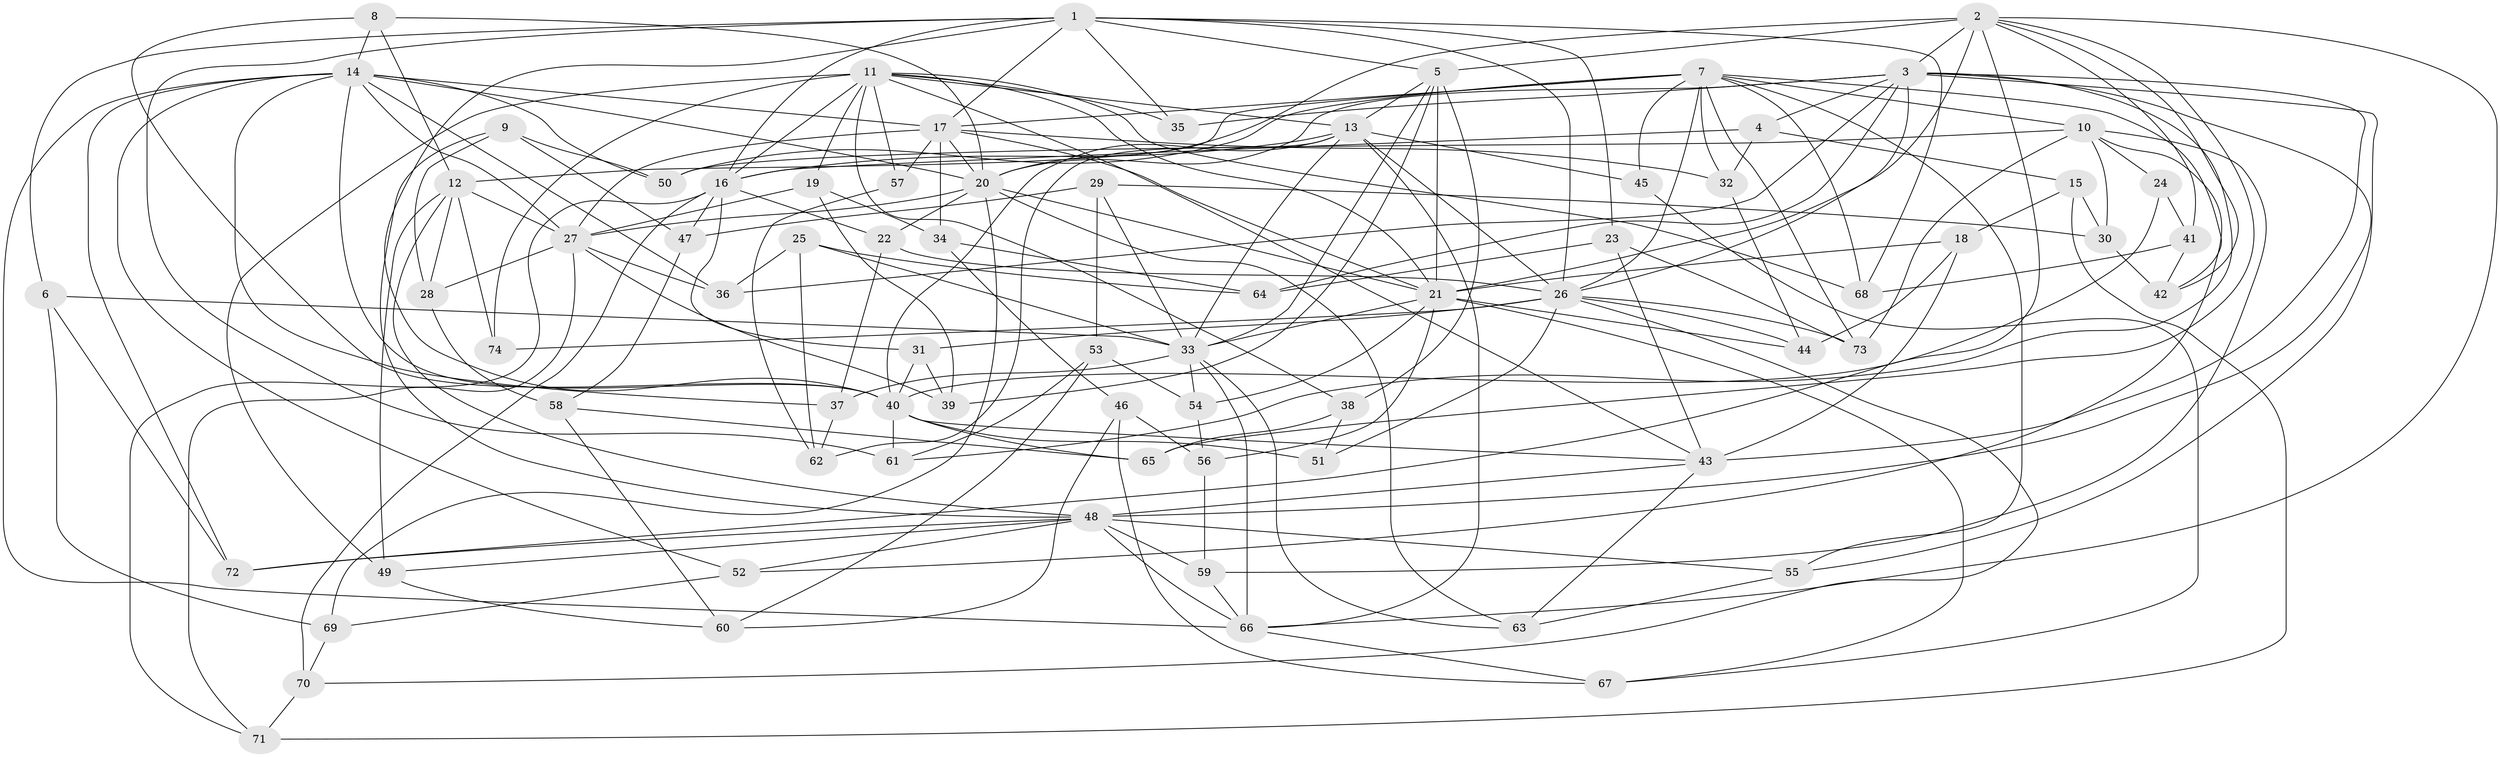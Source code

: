 // original degree distribution, {4: 1.0}
// Generated by graph-tools (version 1.1) at 2025/38/03/09/25 02:38:19]
// undirected, 74 vertices, 201 edges
graph export_dot {
graph [start="1"]
  node [color=gray90,style=filled];
  1;
  2;
  3;
  4;
  5;
  6;
  7;
  8;
  9;
  10;
  11;
  12;
  13;
  14;
  15;
  16;
  17;
  18;
  19;
  20;
  21;
  22;
  23;
  24;
  25;
  26;
  27;
  28;
  29;
  30;
  31;
  32;
  33;
  34;
  35;
  36;
  37;
  38;
  39;
  40;
  41;
  42;
  43;
  44;
  45;
  46;
  47;
  48;
  49;
  50;
  51;
  52;
  53;
  54;
  55;
  56;
  57;
  58;
  59;
  60;
  61;
  62;
  63;
  64;
  65;
  66;
  67;
  68;
  69;
  70;
  71;
  72;
  73;
  74;
  1 -- 5 [weight=1.0];
  1 -- 6 [weight=1.0];
  1 -- 16 [weight=2.0];
  1 -- 17 [weight=1.0];
  1 -- 23 [weight=1.0];
  1 -- 26 [weight=1.0];
  1 -- 35 [weight=2.0];
  1 -- 40 [weight=1.0];
  1 -- 61 [weight=1.0];
  1 -- 68 [weight=1.0];
  2 -- 3 [weight=1.0];
  2 -- 5 [weight=1.0];
  2 -- 20 [weight=2.0];
  2 -- 21 [weight=1.0];
  2 -- 41 [weight=1.0];
  2 -- 42 [weight=1.0];
  2 -- 65 [weight=1.0];
  2 -- 66 [weight=1.0];
  2 -- 72 [weight=1.0];
  3 -- 4 [weight=1.0];
  3 -- 20 [weight=1.0];
  3 -- 26 [weight=1.0];
  3 -- 35 [weight=1.0];
  3 -- 36 [weight=1.0];
  3 -- 43 [weight=2.0];
  3 -- 48 [weight=1.0];
  3 -- 55 [weight=1.0];
  3 -- 61 [weight=1.0];
  3 -- 64 [weight=1.0];
  4 -- 15 [weight=1.0];
  4 -- 16 [weight=1.0];
  4 -- 32 [weight=1.0];
  5 -- 13 [weight=1.0];
  5 -- 21 [weight=2.0];
  5 -- 33 [weight=1.0];
  5 -- 38 [weight=1.0];
  5 -- 39 [weight=1.0];
  6 -- 33 [weight=1.0];
  6 -- 69 [weight=1.0];
  6 -- 72 [weight=1.0];
  7 -- 10 [weight=2.0];
  7 -- 12 [weight=1.0];
  7 -- 17 [weight=1.0];
  7 -- 26 [weight=1.0];
  7 -- 32 [weight=1.0];
  7 -- 42 [weight=1.0];
  7 -- 45 [weight=1.0];
  7 -- 50 [weight=1.0];
  7 -- 55 [weight=1.0];
  7 -- 68 [weight=1.0];
  7 -- 73 [weight=1.0];
  8 -- 12 [weight=1.0];
  8 -- 14 [weight=1.0];
  8 -- 20 [weight=1.0];
  8 -- 40 [weight=1.0];
  9 -- 28 [weight=1.0];
  9 -- 47 [weight=1.0];
  9 -- 48 [weight=1.0];
  9 -- 50 [weight=1.0];
  10 -- 24 [weight=1.0];
  10 -- 30 [weight=1.0];
  10 -- 50 [weight=1.0];
  10 -- 52 [weight=1.0];
  10 -- 59 [weight=1.0];
  10 -- 73 [weight=1.0];
  11 -- 13 [weight=1.0];
  11 -- 16 [weight=1.0];
  11 -- 19 [weight=1.0];
  11 -- 21 [weight=1.0];
  11 -- 35 [weight=1.0];
  11 -- 38 [weight=1.0];
  11 -- 43 [weight=1.0];
  11 -- 49 [weight=1.0];
  11 -- 57 [weight=1.0];
  11 -- 68 [weight=1.0];
  11 -- 74 [weight=2.0];
  12 -- 27 [weight=2.0];
  12 -- 28 [weight=1.0];
  12 -- 48 [weight=1.0];
  12 -- 49 [weight=1.0];
  12 -- 74 [weight=1.0];
  13 -- 16 [weight=1.0];
  13 -- 26 [weight=2.0];
  13 -- 33 [weight=2.0];
  13 -- 40 [weight=1.0];
  13 -- 45 [weight=2.0];
  13 -- 62 [weight=1.0];
  13 -- 66 [weight=1.0];
  14 -- 17 [weight=1.0];
  14 -- 20 [weight=2.0];
  14 -- 27 [weight=1.0];
  14 -- 36 [weight=1.0];
  14 -- 37 [weight=1.0];
  14 -- 40 [weight=1.0];
  14 -- 50 [weight=1.0];
  14 -- 52 [weight=1.0];
  14 -- 66 [weight=1.0];
  14 -- 72 [weight=1.0];
  15 -- 18 [weight=1.0];
  15 -- 30 [weight=1.0];
  15 -- 71 [weight=1.0];
  16 -- 22 [weight=1.0];
  16 -- 31 [weight=1.0];
  16 -- 47 [weight=1.0];
  16 -- 70 [weight=1.0];
  16 -- 71 [weight=1.0];
  17 -- 20 [weight=1.0];
  17 -- 21 [weight=1.0];
  17 -- 27 [weight=1.0];
  17 -- 32 [weight=1.0];
  17 -- 34 [weight=1.0];
  17 -- 57 [weight=2.0];
  18 -- 21 [weight=1.0];
  18 -- 43 [weight=1.0];
  18 -- 44 [weight=1.0];
  19 -- 27 [weight=1.0];
  19 -- 34 [weight=1.0];
  19 -- 39 [weight=1.0];
  20 -- 21 [weight=1.0];
  20 -- 22 [weight=1.0];
  20 -- 27 [weight=1.0];
  20 -- 63 [weight=1.0];
  20 -- 69 [weight=1.0];
  21 -- 33 [weight=1.0];
  21 -- 44 [weight=1.0];
  21 -- 54 [weight=1.0];
  21 -- 56 [weight=1.0];
  21 -- 67 [weight=1.0];
  22 -- 26 [weight=1.0];
  22 -- 37 [weight=1.0];
  23 -- 43 [weight=1.0];
  23 -- 64 [weight=1.0];
  23 -- 73 [weight=1.0];
  24 -- 40 [weight=2.0];
  24 -- 41 [weight=1.0];
  25 -- 33 [weight=1.0];
  25 -- 36 [weight=1.0];
  25 -- 62 [weight=1.0];
  25 -- 64 [weight=1.0];
  26 -- 31 [weight=1.0];
  26 -- 44 [weight=1.0];
  26 -- 51 [weight=1.0];
  26 -- 70 [weight=1.0];
  26 -- 73 [weight=1.0];
  26 -- 74 [weight=1.0];
  27 -- 28 [weight=1.0];
  27 -- 36 [weight=1.0];
  27 -- 39 [weight=1.0];
  27 -- 71 [weight=1.0];
  28 -- 58 [weight=1.0];
  29 -- 30 [weight=1.0];
  29 -- 33 [weight=1.0];
  29 -- 47 [weight=1.0];
  29 -- 53 [weight=1.0];
  30 -- 42 [weight=1.0];
  31 -- 39 [weight=1.0];
  31 -- 40 [weight=1.0];
  32 -- 44 [weight=1.0];
  33 -- 37 [weight=1.0];
  33 -- 54 [weight=1.0];
  33 -- 63 [weight=1.0];
  33 -- 66 [weight=2.0];
  34 -- 46 [weight=1.0];
  34 -- 64 [weight=1.0];
  37 -- 62 [weight=1.0];
  38 -- 51 [weight=1.0];
  38 -- 65 [weight=1.0];
  40 -- 43 [weight=1.0];
  40 -- 51 [weight=2.0];
  40 -- 61 [weight=1.0];
  40 -- 65 [weight=1.0];
  41 -- 42 [weight=1.0];
  41 -- 68 [weight=1.0];
  43 -- 48 [weight=1.0];
  43 -- 63 [weight=1.0];
  45 -- 67 [weight=1.0];
  46 -- 56 [weight=1.0];
  46 -- 60 [weight=1.0];
  46 -- 67 [weight=1.0];
  47 -- 58 [weight=1.0];
  48 -- 49 [weight=1.0];
  48 -- 52 [weight=1.0];
  48 -- 55 [weight=1.0];
  48 -- 59 [weight=1.0];
  48 -- 66 [weight=1.0];
  48 -- 72 [weight=1.0];
  49 -- 60 [weight=1.0];
  52 -- 69 [weight=1.0];
  53 -- 54 [weight=1.0];
  53 -- 60 [weight=1.0];
  53 -- 61 [weight=1.0];
  54 -- 56 [weight=1.0];
  55 -- 63 [weight=1.0];
  56 -- 59 [weight=1.0];
  57 -- 62 [weight=1.0];
  58 -- 60 [weight=1.0];
  58 -- 65 [weight=1.0];
  59 -- 66 [weight=1.0];
  66 -- 67 [weight=1.0];
  69 -- 70 [weight=1.0];
  70 -- 71 [weight=1.0];
}
